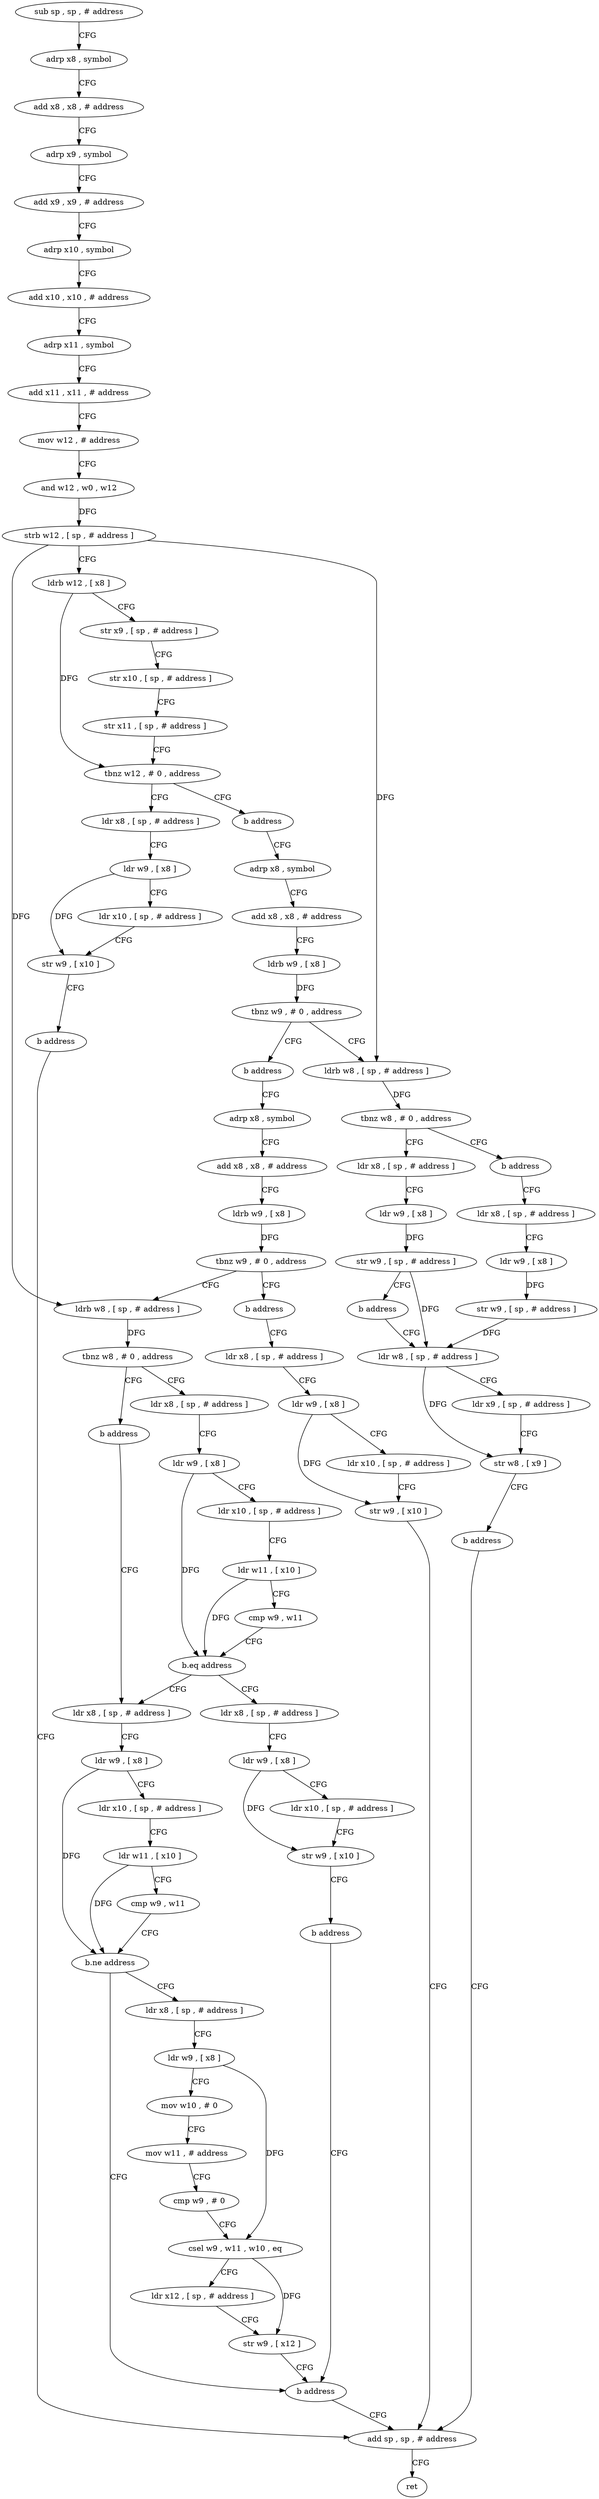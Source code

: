 digraph "func" {
"4206780" [label = "sub sp , sp , # address" ]
"4206784" [label = "adrp x8 , symbol" ]
"4206788" [label = "add x8 , x8 , # address" ]
"4206792" [label = "adrp x9 , symbol" ]
"4206796" [label = "add x9 , x9 , # address" ]
"4206800" [label = "adrp x10 , symbol" ]
"4206804" [label = "add x10 , x10 , # address" ]
"4206808" [label = "adrp x11 , symbol" ]
"4206812" [label = "add x11 , x11 , # address" ]
"4206816" [label = "mov w12 , # address" ]
"4206820" [label = "and w12 , w0 , w12" ]
"4206824" [label = "strb w12 , [ sp , # address ]" ]
"4206828" [label = "ldrb w12 , [ x8 ]" ]
"4206832" [label = "str x9 , [ sp , # address ]" ]
"4206836" [label = "str x10 , [ sp , # address ]" ]
"4206840" [label = "str x11 , [ sp , # address ]" ]
"4206844" [label = "tbnz w12 , # 0 , address" ]
"4206852" [label = "ldr x8 , [ sp , # address ]" ]
"4206848" [label = "b address" ]
"4206856" [label = "ldr w9 , [ x8 ]" ]
"4206860" [label = "ldr x10 , [ sp , # address ]" ]
"4206864" [label = "str w9 , [ x10 ]" ]
"4206868" [label = "b address" ]
"4207100" [label = "add sp , sp , # address" ]
"4206872" [label = "adrp x8 , symbol" ]
"4207104" [label = "ret" ]
"4206876" [label = "add x8 , x8 , # address" ]
"4206880" [label = "ldrb w9 , [ x8 ]" ]
"4206884" [label = "tbnz w9 , # 0 , address" ]
"4206892" [label = "ldrb w8 , [ sp , # address ]" ]
"4206888" [label = "b address" ]
"4206896" [label = "tbnz w8 , # 0 , address" ]
"4206904" [label = "ldr x8 , [ sp , # address ]" ]
"4206900" [label = "b address" ]
"4206948" [label = "adrp x8 , symbol" ]
"4206908" [label = "ldr w9 , [ x8 ]" ]
"4206912" [label = "str w9 , [ sp , # address ]" ]
"4206916" [label = "b address" ]
"4206932" [label = "ldr w8 , [ sp , # address ]" ]
"4206920" [label = "ldr x8 , [ sp , # address ]" ]
"4206952" [label = "add x8 , x8 , # address" ]
"4206956" [label = "ldrb w9 , [ x8 ]" ]
"4206960" [label = "tbnz w9 , # 0 , address" ]
"4206968" [label = "ldrb w8 , [ sp , # address ]" ]
"4206964" [label = "b address" ]
"4206936" [label = "ldr x9 , [ sp , # address ]" ]
"4206940" [label = "str w8 , [ x9 ]" ]
"4206944" [label = "b address" ]
"4206924" [label = "ldr w9 , [ x8 ]" ]
"4206928" [label = "str w9 , [ sp , # address ]" ]
"4206972" [label = "tbnz w8 , # 0 , address" ]
"4206980" [label = "ldr x8 , [ sp , # address ]" ]
"4206976" [label = "b address" ]
"4207084" [label = "ldr x8 , [ sp , # address ]" ]
"4206984" [label = "ldr w9 , [ x8 ]" ]
"4206988" [label = "ldr x10 , [ sp , # address ]" ]
"4206992" [label = "ldr w11 , [ x10 ]" ]
"4206996" [label = "cmp w9 , w11" ]
"4207000" [label = "b.eq address" ]
"4207024" [label = "ldr x8 , [ sp , # address ]" ]
"4207004" [label = "ldr x8 , [ sp , # address ]" ]
"4207088" [label = "ldr w9 , [ x8 ]" ]
"4207092" [label = "ldr x10 , [ sp , # address ]" ]
"4207096" [label = "str w9 , [ x10 ]" ]
"4207028" [label = "ldr w9 , [ x8 ]" ]
"4207032" [label = "ldr x10 , [ sp , # address ]" ]
"4207036" [label = "ldr w11 , [ x10 ]" ]
"4207040" [label = "cmp w9 , w11" ]
"4207044" [label = "b.ne address" ]
"4207080" [label = "b address" ]
"4207048" [label = "ldr x8 , [ sp , # address ]" ]
"4207008" [label = "ldr w9 , [ x8 ]" ]
"4207012" [label = "ldr x10 , [ sp , # address ]" ]
"4207016" [label = "str w9 , [ x10 ]" ]
"4207020" [label = "b address" ]
"4207052" [label = "ldr w9 , [ x8 ]" ]
"4207056" [label = "mov w10 , # 0" ]
"4207060" [label = "mov w11 , # address" ]
"4207064" [label = "cmp w9 , # 0" ]
"4207068" [label = "csel w9 , w11 , w10 , eq" ]
"4207072" [label = "ldr x12 , [ sp , # address ]" ]
"4207076" [label = "str w9 , [ x12 ]" ]
"4206780" -> "4206784" [ label = "CFG" ]
"4206784" -> "4206788" [ label = "CFG" ]
"4206788" -> "4206792" [ label = "CFG" ]
"4206792" -> "4206796" [ label = "CFG" ]
"4206796" -> "4206800" [ label = "CFG" ]
"4206800" -> "4206804" [ label = "CFG" ]
"4206804" -> "4206808" [ label = "CFG" ]
"4206808" -> "4206812" [ label = "CFG" ]
"4206812" -> "4206816" [ label = "CFG" ]
"4206816" -> "4206820" [ label = "CFG" ]
"4206820" -> "4206824" [ label = "DFG" ]
"4206824" -> "4206828" [ label = "CFG" ]
"4206824" -> "4206892" [ label = "DFG" ]
"4206824" -> "4206968" [ label = "DFG" ]
"4206828" -> "4206832" [ label = "CFG" ]
"4206828" -> "4206844" [ label = "DFG" ]
"4206832" -> "4206836" [ label = "CFG" ]
"4206836" -> "4206840" [ label = "CFG" ]
"4206840" -> "4206844" [ label = "CFG" ]
"4206844" -> "4206852" [ label = "CFG" ]
"4206844" -> "4206848" [ label = "CFG" ]
"4206852" -> "4206856" [ label = "CFG" ]
"4206848" -> "4206872" [ label = "CFG" ]
"4206856" -> "4206860" [ label = "CFG" ]
"4206856" -> "4206864" [ label = "DFG" ]
"4206860" -> "4206864" [ label = "CFG" ]
"4206864" -> "4206868" [ label = "CFG" ]
"4206868" -> "4207100" [ label = "CFG" ]
"4207100" -> "4207104" [ label = "CFG" ]
"4206872" -> "4206876" [ label = "CFG" ]
"4206876" -> "4206880" [ label = "CFG" ]
"4206880" -> "4206884" [ label = "DFG" ]
"4206884" -> "4206892" [ label = "CFG" ]
"4206884" -> "4206888" [ label = "CFG" ]
"4206892" -> "4206896" [ label = "DFG" ]
"4206888" -> "4206948" [ label = "CFG" ]
"4206896" -> "4206904" [ label = "CFG" ]
"4206896" -> "4206900" [ label = "CFG" ]
"4206904" -> "4206908" [ label = "CFG" ]
"4206900" -> "4206920" [ label = "CFG" ]
"4206948" -> "4206952" [ label = "CFG" ]
"4206908" -> "4206912" [ label = "DFG" ]
"4206912" -> "4206916" [ label = "CFG" ]
"4206912" -> "4206932" [ label = "DFG" ]
"4206916" -> "4206932" [ label = "CFG" ]
"4206932" -> "4206936" [ label = "CFG" ]
"4206932" -> "4206940" [ label = "DFG" ]
"4206920" -> "4206924" [ label = "CFG" ]
"4206952" -> "4206956" [ label = "CFG" ]
"4206956" -> "4206960" [ label = "DFG" ]
"4206960" -> "4206968" [ label = "CFG" ]
"4206960" -> "4206964" [ label = "CFG" ]
"4206968" -> "4206972" [ label = "DFG" ]
"4206964" -> "4207084" [ label = "CFG" ]
"4206936" -> "4206940" [ label = "CFG" ]
"4206940" -> "4206944" [ label = "CFG" ]
"4206944" -> "4207100" [ label = "CFG" ]
"4206924" -> "4206928" [ label = "DFG" ]
"4206928" -> "4206932" [ label = "DFG" ]
"4206972" -> "4206980" [ label = "CFG" ]
"4206972" -> "4206976" [ label = "CFG" ]
"4206980" -> "4206984" [ label = "CFG" ]
"4206976" -> "4207024" [ label = "CFG" ]
"4207084" -> "4207088" [ label = "CFG" ]
"4206984" -> "4206988" [ label = "CFG" ]
"4206984" -> "4207000" [ label = "DFG" ]
"4206988" -> "4206992" [ label = "CFG" ]
"4206992" -> "4206996" [ label = "CFG" ]
"4206992" -> "4207000" [ label = "DFG" ]
"4206996" -> "4207000" [ label = "CFG" ]
"4207000" -> "4207024" [ label = "CFG" ]
"4207000" -> "4207004" [ label = "CFG" ]
"4207024" -> "4207028" [ label = "CFG" ]
"4207004" -> "4207008" [ label = "CFG" ]
"4207088" -> "4207092" [ label = "CFG" ]
"4207088" -> "4207096" [ label = "DFG" ]
"4207092" -> "4207096" [ label = "CFG" ]
"4207096" -> "4207100" [ label = "CFG" ]
"4207028" -> "4207032" [ label = "CFG" ]
"4207028" -> "4207044" [ label = "DFG" ]
"4207032" -> "4207036" [ label = "CFG" ]
"4207036" -> "4207040" [ label = "CFG" ]
"4207036" -> "4207044" [ label = "DFG" ]
"4207040" -> "4207044" [ label = "CFG" ]
"4207044" -> "4207080" [ label = "CFG" ]
"4207044" -> "4207048" [ label = "CFG" ]
"4207080" -> "4207100" [ label = "CFG" ]
"4207048" -> "4207052" [ label = "CFG" ]
"4207008" -> "4207012" [ label = "CFG" ]
"4207008" -> "4207016" [ label = "DFG" ]
"4207012" -> "4207016" [ label = "CFG" ]
"4207016" -> "4207020" [ label = "CFG" ]
"4207020" -> "4207080" [ label = "CFG" ]
"4207052" -> "4207056" [ label = "CFG" ]
"4207052" -> "4207068" [ label = "DFG" ]
"4207056" -> "4207060" [ label = "CFG" ]
"4207060" -> "4207064" [ label = "CFG" ]
"4207064" -> "4207068" [ label = "CFG" ]
"4207068" -> "4207072" [ label = "CFG" ]
"4207068" -> "4207076" [ label = "DFG" ]
"4207072" -> "4207076" [ label = "CFG" ]
"4207076" -> "4207080" [ label = "CFG" ]
}
